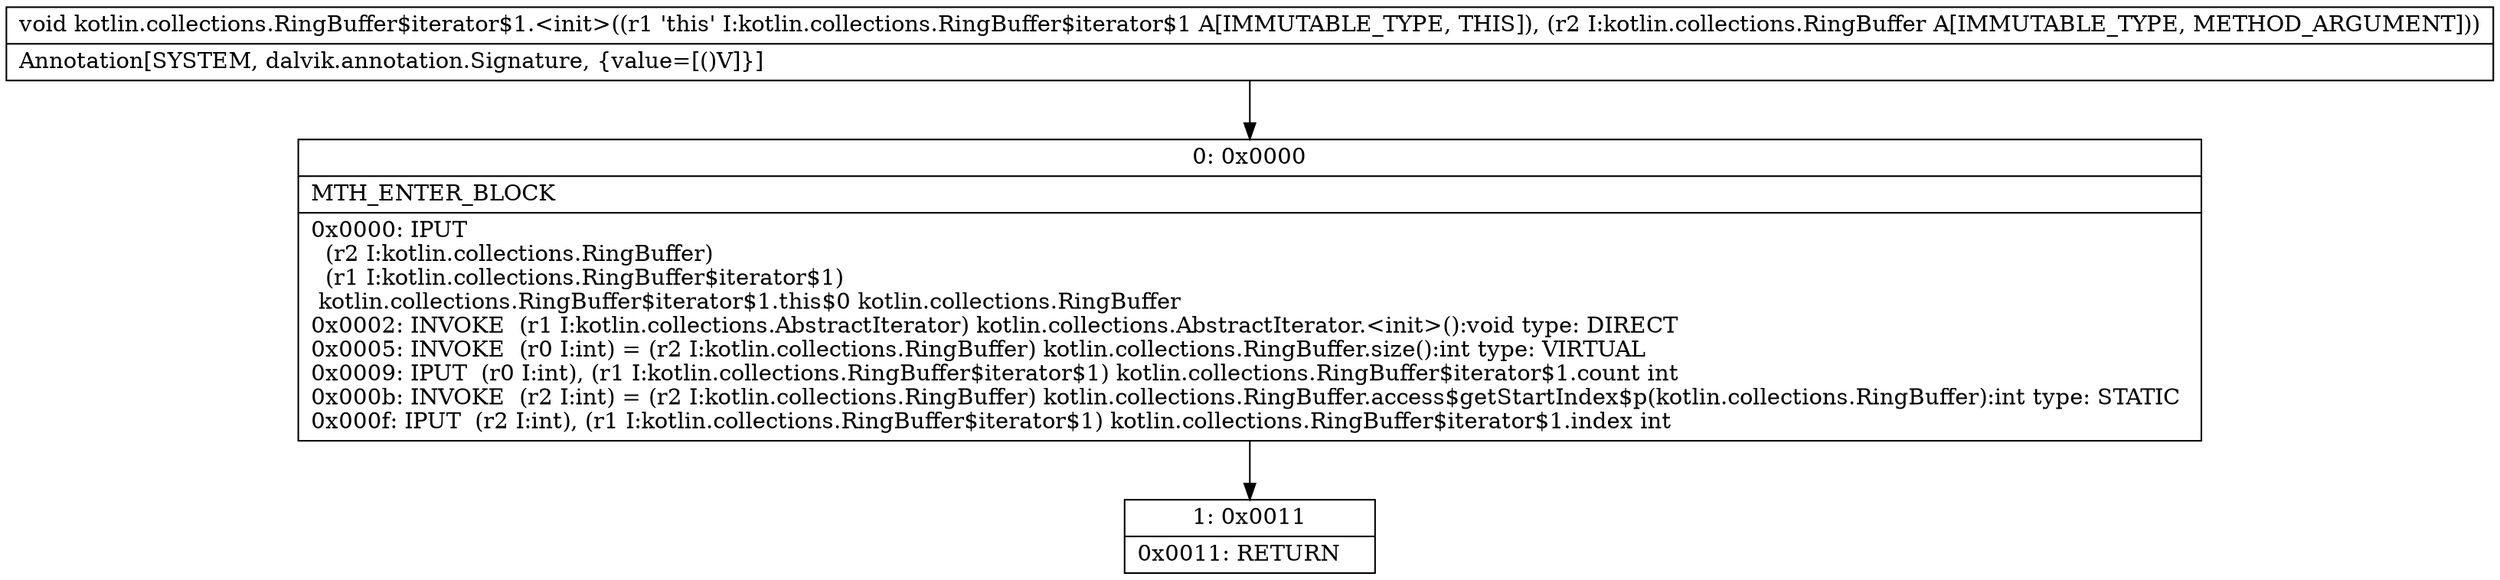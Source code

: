 digraph "CFG forkotlin.collections.RingBuffer$iterator$1.\<init\>(Lkotlin\/collections\/RingBuffer;)V" {
Node_0 [shape=record,label="{0\:\ 0x0000|MTH_ENTER_BLOCK\l|0x0000: IPUT  \l  (r2 I:kotlin.collections.RingBuffer)\l  (r1 I:kotlin.collections.RingBuffer$iterator$1)\l kotlin.collections.RingBuffer$iterator$1.this$0 kotlin.collections.RingBuffer \l0x0002: INVOKE  (r1 I:kotlin.collections.AbstractIterator) kotlin.collections.AbstractIterator.\<init\>():void type: DIRECT \l0x0005: INVOKE  (r0 I:int) = (r2 I:kotlin.collections.RingBuffer) kotlin.collections.RingBuffer.size():int type: VIRTUAL \l0x0009: IPUT  (r0 I:int), (r1 I:kotlin.collections.RingBuffer$iterator$1) kotlin.collections.RingBuffer$iterator$1.count int \l0x000b: INVOKE  (r2 I:int) = (r2 I:kotlin.collections.RingBuffer) kotlin.collections.RingBuffer.access$getStartIndex$p(kotlin.collections.RingBuffer):int type: STATIC \l0x000f: IPUT  (r2 I:int), (r1 I:kotlin.collections.RingBuffer$iterator$1) kotlin.collections.RingBuffer$iterator$1.index int \l}"];
Node_1 [shape=record,label="{1\:\ 0x0011|0x0011: RETURN   \l}"];
MethodNode[shape=record,label="{void kotlin.collections.RingBuffer$iterator$1.\<init\>((r1 'this' I:kotlin.collections.RingBuffer$iterator$1 A[IMMUTABLE_TYPE, THIS]), (r2 I:kotlin.collections.RingBuffer A[IMMUTABLE_TYPE, METHOD_ARGUMENT]))  | Annotation[SYSTEM, dalvik.annotation.Signature, \{value=[()V]\}]\l}"];
MethodNode -> Node_0;
Node_0 -> Node_1;
}

